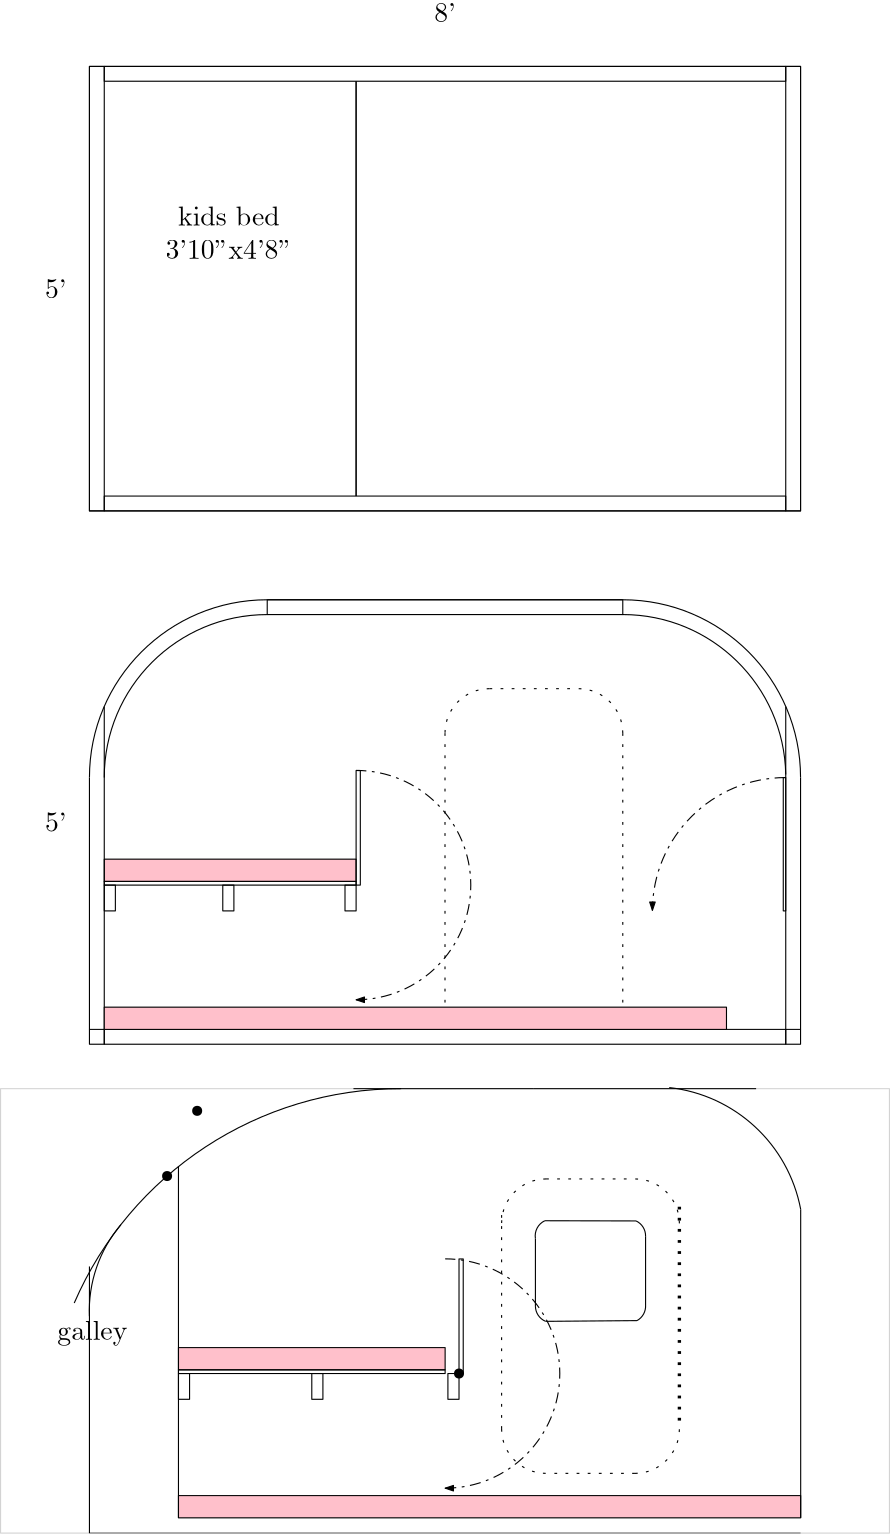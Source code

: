 <?xml version="1.0"?>
<!DOCTYPE ipe SYSTEM "ipe.dtd">
<ipe version="70005" creator="Ipe 7.1.4">
<info created="D:20150611152112" modified="D:20150629153736"/>
<ipestyle name="basic">
<symbol name="arrow/arc(spx)">
<path stroke="sym-stroke" fill="sym-stroke" pen="sym-pen">
0 0 m
-1 0.333 l
-1 -0.333 l
h
</path>
</symbol>
<symbol name="arrow/farc(spx)">
<path stroke="sym-stroke" fill="white" pen="sym-pen">
0 0 m
-1 0.333 l
-1 -0.333 l
h
</path>
</symbol>
<symbol name="mark/circle(sx)" transformations="translations">
<path fill="sym-stroke">
0.6 0 0 0.6 0 0 e
0.4 0 0 0.4 0 0 e
</path>
</symbol>
<symbol name="mark/disk(sx)" transformations="translations">
<path fill="sym-stroke">
0.6 0 0 0.6 0 0 e
</path>
</symbol>
<symbol name="mark/fdisk(sfx)" transformations="translations">
<group>
<path fill="sym-fill">
0.5 0 0 0.5 0 0 e
</path>
<path fill="sym-stroke" fillrule="eofill">
0.6 0 0 0.6 0 0 e
0.4 0 0 0.4 0 0 e
</path>
</group>
</symbol>
<symbol name="mark/box(sx)" transformations="translations">
<path fill="sym-stroke" fillrule="eofill">
-0.6 -0.6 m
0.6 -0.6 l
0.6 0.6 l
-0.6 0.6 l
h
-0.4 -0.4 m
0.4 -0.4 l
0.4 0.4 l
-0.4 0.4 l
h
</path>
</symbol>
<symbol name="mark/square(sx)" transformations="translations">
<path fill="sym-stroke">
-0.6 -0.6 m
0.6 -0.6 l
0.6 0.6 l
-0.6 0.6 l
h
</path>
</symbol>
<symbol name="mark/fsquare(sfx)" transformations="translations">
<group>
<path fill="sym-fill">
-0.5 -0.5 m
0.5 -0.5 l
0.5 0.5 l
-0.5 0.5 l
h
</path>
<path fill="sym-stroke" fillrule="eofill">
-0.6 -0.6 m
0.6 -0.6 l
0.6 0.6 l
-0.6 0.6 l
h
-0.4 -0.4 m
0.4 -0.4 l
0.4 0.4 l
-0.4 0.4 l
h
</path>
</group>
</symbol>
<symbol name="mark/cross(sx)" transformations="translations">
<group>
<path fill="sym-stroke">
-0.43 -0.57 m
0.57 0.43 l
0.43 0.57 l
-0.57 -0.43 l
h
</path>
<path fill="sym-stroke">
-0.43 0.57 m
0.57 -0.43 l
0.43 -0.57 l
-0.57 0.43 l
h
</path>
</group>
</symbol>
<symbol name="arrow/fnormal(spx)">
<path stroke="sym-stroke" fill="white" pen="sym-pen">
0 0 m
-1 0.333 l
-1 -0.333 l
h
</path>
</symbol>
<symbol name="arrow/pointed(spx)">
<path stroke="sym-stroke" fill="sym-stroke" pen="sym-pen">
0 0 m
-1 0.333 l
-0.8 0 l
-1 -0.333 l
h
</path>
</symbol>
<symbol name="arrow/fpointed(spx)">
<path stroke="sym-stroke" fill="white" pen="sym-pen">
0 0 m
-1 0.333 l
-0.8 0 l
-1 -0.333 l
h
</path>
</symbol>
<symbol name="arrow/linear(spx)">
<path stroke="sym-stroke" pen="sym-pen">
-1 0.333 m
0 0 l
-1 -0.333 l
</path>
</symbol>
<symbol name="arrow/fdouble(spx)">
<path stroke="sym-stroke" fill="white" pen="sym-pen">
0 0 m
-1 0.333 l
-1 -0.333 l
h
-1 0 m
-2 0.333 l
-2 -0.333 l
h
</path>
</symbol>
<symbol name="arrow/double(spx)">
<path stroke="sym-stroke" fill="sym-stroke" pen="sym-pen">
0 0 m
-1 0.333 l
-1 -0.333 l
h
-1 0 m
-2 0.333 l
-2 -0.333 l
h
</path>
</symbol>
<pen name="heavier" value="0.8"/>
<pen name="fat" value="1.2"/>
<pen name="ultrafat" value="2"/>
<symbolsize name="large" value="5"/>
<symbolsize name="small" value="2"/>
<symbolsize name="tiny" value="1.1"/>
<arrowsize name="large" value="10"/>
<arrowsize name="small" value="5"/>
<arrowsize name="tiny" value="3"/>
<color name="red" value="1 0 0"/>
<color name="green" value="0 1 0"/>
<color name="blue" value="0 0 1"/>
<color name="yellow" value="1 1 0"/>
<color name="orange" value="1 0.647 0"/>
<color name="gold" value="1 0.843 0"/>
<color name="purple" value="0.627 0.125 0.941"/>
<color name="gray" value="0.745"/>
<color name="brown" value="0.647 0.165 0.165"/>
<color name="navy" value="0 0 0.502"/>
<color name="pink" value="1 0.753 0.796"/>
<color name="seagreen" value="0.18 0.545 0.341"/>
<color name="turquoise" value="0.251 0.878 0.816"/>
<color name="violet" value="0.933 0.51 0.933"/>
<color name="darkblue" value="0 0 0.545"/>
<color name="darkcyan" value="0 0.545 0.545"/>
<color name="darkgray" value="0.663"/>
<color name="darkgreen" value="0 0.392 0"/>
<color name="darkmagenta" value="0.545 0 0.545"/>
<color name="darkorange" value="1 0.549 0"/>
<color name="darkred" value="0.545 0 0"/>
<color name="lightblue" value="0.678 0.847 0.902"/>
<color name="lightcyan" value="0.878 1 1"/>
<color name="lightgray" value="0.827"/>
<color name="lightgreen" value="0.565 0.933 0.565"/>
<color name="lightyellow" value="1 1 0.878"/>
<dashstyle name="dashed" value="[4] 0"/>
<dashstyle name="dotted" value="[1 3] 0"/>
<dashstyle name="dash dotted" value="[4 2 1 2] 0"/>
<dashstyle name="dash dot dotted" value="[4 2 1 2 1 2] 0"/>
<textsize name="large" value="\large"/>
<textsize name="small" value="\small"/>
<textsize name="tiny" value="\tiny"/>
<textsize name="Large" value="\Large"/>
<textsize name="LARGE" value="\LARGE"/>
<textsize name="huge" value="\huge"/>
<textsize name="Huge" value="\Huge"/>
<textsize name="footnote" value="\footnotesize"/>
<textstyle name="center" begin="\begin{center}" end="\end{center}"/>
<textstyle name="itemize" begin="\begin{itemize}" end="\end{itemize}"/>
<textstyle name="item" begin="\begin{itemize}\item{}" end="\end{itemize}"/>
<gridsize name="4 pts" value="4"/>
<gridsize name="8 pts (~3 mm)" value="8"/>
<gridsize name="16 pts (~6 mm)" value="16"/>
<gridsize name="32 pts (~12 mm)" value="32"/>
<gridsize name="10 pts (~3.5 mm)" value="10"/>
<gridsize name="20 pts (~7 mm)" value="20"/>
<gridsize name="14 pts (~5 mm)" value="14"/>
<gridsize name="28 pts (~10 mm)" value="28"/>
<gridsize name="56 pts (~20 mm)" value="56"/>
<anglesize name="90 deg" value="90"/>
<anglesize name="60 deg" value="60"/>
<anglesize name="45 deg" value="45"/>
<anglesize name="30 deg" value="30"/>
<anglesize name="22.5 deg" value="22.5"/>
<tiling name="falling" angle="-60" step="4" width="1"/>
<tiling name="rising" angle="30" step="4" width="1"/>
</ipestyle>
<page>
<layer name="alpha"/>
<view layers="alpha" active="alpha"/>
<path layer="alpha" matrix="1 0 0 0.5 208 234.613" stroke="black" fill="pink">
69.333 368 m
69.333 352 l
160 352 l
160 368 l
h
</path>
<text matrix="1 0 0 1 208 64" transformations="translations" pos="192 656" stroke="black" type="label" width="7.749" height="6.918" depth="0" halign="center" valign="baseline">8&apos;</text>
<text matrix="1 0 0 1 208 64" transformations="translations" pos="48 560" stroke="black" type="label" width="7.749" height="6.918" depth="0" valign="center">5&apos;</text>
<path matrix="1 0 0 1 208 64" stroke="black">
64 640 m
64 480 l
320 480 l
320 640 l
h
</path>
<path matrix="0.333333 0 0 1 250.667 64" stroke="black">
64 640 m
64 480 l
80 480 l
80 640 l
h
</path>
<path matrix="0.333333 0 0 1 501.333 64" stroke="black">
64 640 m
64 480 l
80 480 l
80 640 l
h
</path>
<path matrix="1 0 0 0.333333 208 490.667" stroke="black">
69.3333 640 m
69.3333 624 l
314.667 624 l
314.667 640 l
h
</path>
<path matrix="1 0 0 0.333333 208 336" stroke="black">
69.3333 640 m
69.3333 624 l
314.667 624 l
314.667 640 l
h
</path>
<path matrix="1 0 0 1 208 64" stroke="black">
160 485.333 m
160 634.667 l
</path>
<path matrix="1 0 0 1 208 64" stroke="black">
160 634.667 m
160 485.333 l
</path>
<text matrix="1 0 0 1 208 64" transformations="translations" pos="84.4552 589.635" stroke="black" type="minipage" width="59.5196" height="11.924" depth="6.95" valign="top" style="center">kids bed 3&apos;10&quot;x4&apos;8&quot;</text>
<path matrix="1 0 0 0.333333 208 144" stroke="black">
69.3333 640 m
69.3333 624 l
314.667 624 l
314.667 640 l
h
</path>
<path matrix="1 0 0 1 208 64" stroke="black">
314.667 293.333 m
314.667 288 l
320 288 l
320 293.333 l
h
</path>
<path matrix="1 0 0 1 208 64" stroke="black">
69.333 293.333 m
69.333 288 l
64 288 l
64 293.333 l
h
</path>
<path matrix="1 0 0 1 208 64" stroke="black">
128 448 m
64 0 0 64 128 384 64 384 a
</path>
<path matrix="1 0 0 1 208 64" stroke="black">
320 384 m
64 0 0 64 256 384 256 448 a
</path>
<path matrix="1 0 0 1 208 64" stroke="black">
320 384 m
320 293.333 l
</path>
<path matrix="1 0 0 1 208 64" stroke="black">
64 384 m
64 293.333 l
</path>
<path matrix="1 0 0 1 208 64" stroke="black">
128 448 m
256 448 l
</path>
<text matrix="1 0 0 1 208 -128" transformations="translations" pos="48 560" stroke="black" type="label" width="7.749" height="6.918" depth="0" valign="center">5&apos;</text>
<path matrix="1 0 0 1 208 64" stroke="black">
69.333 293.333 m
69.333 409.577 l
</path>
<path matrix="1 0 0 0.333333 208 362.667" stroke="black">
128 448 m
128 432 l
256 432 l
256 448 l
h
</path>
<path matrix="1 0 0 1 208 64" stroke="black">
128 442.667 m
58.6667 0 0 58.6667 128 384 69.3333 384 a
</path>
<path matrix="1 0 0 1 453.334 64.0001" stroke="black">
69.333 293.333 m
69.333 409.577 l
</path>
<path matrix="1 0 0 1 208 64" stroke="black">
314.667 385.114 m
58.6772 0 0 58.6772 256 384 256 442.677 a
</path>
<path matrix="1 0 0 2 208 -294.72" stroke="black">
69.333 352 m
69.333 352.667 l
160 352.667 l
160 352 l
h
</path>
<path matrix="0.25 0 0 0.58 320 205.12" stroke="black">
176 336 m
176 352 l
192 352 l
192 336 l
h
</path>
<path matrix="0.25 0 0 0.58 233.333 205.12" stroke="black">
176 336 m
176 352 l
192 352 l
192 336 l
h
</path>
<path matrix="0.25 0 0 0.58 276 205.12" stroke="black">
176 336 m
176 352 l
192 352 l
192 336 l
h
</path>
<path matrix="1 0 0 0.5 213.333 205.333" stroke="black" fill="pink">
64 320 m
64 304 l
288 304 l
288 320 l
h
</path>
<group matrix="1 0 0 1 208 64">
<path stroke="black" dash="dotted">
208 416 m
16 0 0 16 208 400 192 400 a
</path>
<path stroke="black" dash="dotted">
256 400 m
16 0 0 16 240 400 240 416 a
</path>
<path stroke="black" dash="dotted">
208 416 m
240 416 l
</path>
<path stroke="black" dash="dotted">
192 400 m
192 301.333 l
</path>
<path stroke="black" dash="dotted">
256 400 m
256 301.333 l
</path>
</group>
<path matrix="1 0 0 1 208 64" stroke="black" dash="dash dotted" rarrow="normal/tiny">
160 304 m
41.28 0 0 41.28 160 345.28 160 386.56 a
</path>
<path matrix="1 0 0 1 208 64" stroke="black">
160 345.28 m
160 386.532 l
161.515 386.532 l
161.515 345.28 l
h
</path>
<path matrix="0.0833333 0 0 1.5 496.444 -104" stroke="black">
314.667 336 m
314.667 368 l
304 368 l
304 336 l
h
</path>
<path matrix="1 0 0 1 208 64" stroke="black" dash="dash dotted" arrow="normal/tiny">
314.667 384 m
48 0 0 48 314.667 336 266.667 336.185 a
</path>
<path matrix="1 0 0 1 206.215 60.273" stroke="black">
65.7846 115.727 m
321.785 115.727 l
</path>
<path matrix="1 0 0 1 213.379 69.5023" stroke="black" fill="pink">
90.667 173.28 m
90.667 165.28 l
186.667 165.28 l
186.667 173.28 l
h
</path>
<path matrix="1 0 0 1 213.379 69.5023" stroke="black">
90.667 163.947 m
90.667 165.28 l
186.667 165.281 l
186.667 163.947 l
h
</path>
<path matrix="0.25 0 0 0.58 357.046 29.2893" stroke="black">
176 336 m
176 352 l
192 352 l
192 336 l
h
</path>
<path matrix="0.25 0 0 0.58 260.046 29.2893" stroke="black">
176 336 m
176 352 l
192 352 l
192 336 l
h
</path>
<path matrix="0.25 0 0 0.58 308.046 29.2893" stroke="black">
176 336 m
176 352 l
192 352 l
192 336 l
h
</path>
<path matrix="1 0 0 0.5 240.046 29.5023" stroke="black" fill="pink">
64 320 m
64 304 l
288 304 l
288 320 l
h
</path>
<path matrix="1 0 0 1 240.046 -111.831" stroke="black" dash="dash dotted" rarrow="normal/tiny">
160 304 m
41.28 0 0 41.28 160 345.28 160 386.56 a
</path>
<path matrix="1 0 0 1 245.046 -111.831" stroke="black">
160 345.28 m
160 386.532 l
161.515 386.532 l
161.515 345.28 l
h
</path>
<use matrix="1 0 0 1 10.3786 5.50226" name="mark/disk(sx)" pos="394.667 227.947" size="normal" stroke="black"/>
<text transformations="translations" pos="260.445 245.563" stroke="black" type="label" width="28.504" height="6.926" depth="1.93" valign="baseline">galley
</text>
<path stroke="lightgray">
560 336 m
560 176 l
240 176 l
240 336 l
h
</path>
<path matrix="1 0 0 1 4.37856 -0.49774" stroke="black" dash="dotted">
432 304 m
16 0 0 16 432 288 416 288 a
</path>
<path matrix="1 0 0 1 4.37856 5.50226" stroke="black" dash="dotted">
416 208 m
16 0 0 16 432 208 432 192 a
</path>
<path matrix="1 0 0 1 4.37856 -0.49774" stroke="black" dash="dotted">
480 288 m
16 0 0 16 464 288 464 304 a
</path>
<path matrix="1 0 0 1 4.37856 5.50226" stroke="black" dash="dotted">
464 192 m
16 0 0 16 464 208 480 208 a
</path>
<path matrix="1 0 0 1 4.37856 -0.49774" stroke="black" dash="dotted">
432 304 m
464 304 l
</path>
<path matrix="1 0 0 1 4.37856 5.50226" stroke="black" dash="dotted" pen="fat">
480 288 m
480 208 l
</path>
<path matrix="1 0 0 1 4.37856 5.50226" stroke="black" dash="dotted">
464 192 m
432 192 l
</path>
<path matrix="1 0 0 1 4.37856 5.50226" stroke="black" dash="dotted">
416 208 m
416 288 l
</path>
<path stroke="black">
432 336 m
512 336 l
</path>
<path stroke="black">
272 272 m
272 176 l
</path>
<use matrix="1 0 0 1 5.37856 -0.19774" name="mark/disk(sx)" pos="305.402 328.212" size="normal" stroke="black"/>
<path stroke="black">
367.039 336 m
432 336 l
</path>
<path stroke="black">
304.046 181.502 m
304.046 308.121 l
</path>
<path stroke="black">
528.046 292.558 m
54.2234 0 0 54.2234 474.764 282.496 480.726 336.39 a
</path>
<path stroke="black">
528.046 292.558 m
528.046 181.502 l
</path>
<path stroke="black">
384.204 336 m
128 0 0 128 384 208 266.522 258.822 a
</path>
<use name="mark/disk(sx)" pos="299.952 304.54" size="normal" stroke="black"/>
<path stroke="black">
283.308 287.026 m
48.0514 0 0 48.0514 320 256 271.987 254.084 a
</path>
<path stroke="black">
472.207 282.883 m
5.94968 0 0 5.94968 466.259 282.999 468.793 288.382 a
</path>
<path stroke="black">
432.55 282.024 m
6.02783 0 0 -6.02783 438.499 282.999 435.931 288.453 a
</path>
<path stroke="black">
472.207 258.112 m
5.96116 0 0 -5.96116 466.259 257.725 469.126 252.499 a
</path>
<path stroke="black">
432.55 257.744 m
5.94858 0 0 5.94858 438.499 257.725 436.212 252.233 a
</path>
<path stroke="black">
435.931 288.453 m
468.793 288.382 l
</path>
<path stroke="black">
472.207 282.883 m
472.207 258.112 l
</path>
<path stroke="black">
469.126 252.499 m
436.212 252.233 l
</path>
<path stroke="black">
432.55 282.024 m
432.55 257.744 l
</path>
</page>
<page>
<layer name="alpha"/>
<view layers="alpha" active="alpha"/>
<path layer="alpha" stroke="black" dash="dotted">
240 672 m
240 352 l
244.001 352 l
</path>
<path matrix="0.25 0 0 1 16 -400" stroke="black">
128 512 m
128 832 l
144 832 l
144 512 l
h
</path>
<text matrix="1 0 0 1 -72.3893 -400" transformations="translations" pos="280.389 483.637" stroke="black" type="label" width="30.441" height="6.918" depth="0" halign="center" valign="baseline">5&apos;=60&quot;</text>
<path matrix="1 0 0 1 -80 -160" stroke="black" fill="black">
128 592 m
320 832 l
</path>
<path matrix="1 0 0 1 -76 -160" stroke="black" fill="black">
128 592 m
320 832 l
</path>
<path matrix="1 0 0 1 236 -160" stroke="black" fill="black">
128 592 m
320 832 l
</path>
<path matrix="1 0 0 1 240 -160" stroke="black" fill="black">
128 592 m
320 832 l
</path>
<path matrix="1 0 0 1 -80 -160" stroke="black" fill="black">
320 832 m
324 832 l
</path>
<path matrix="1 0 0 1 -80 -160" stroke="black" fill="black">
636 832 m
640 832 l
</path>
<path matrix="1 0 0 1 240 -480" stroke="black" fill="black">
128 592 m
320 832 l
</path>
<path matrix="1 0 0 1 -76 -472" stroke="black" fill="black" dash="dotted">
128 592 m
320 832 l
</path>
<path matrix="1 0 0 1 236 -472" stroke="black" fill="black" dash="dotted">
128 592 m
320 832 l
</path>
<path matrix="1 0 0 1 -80 -160" stroke="black" fill="black">
640 832 m
640 512 l
</path>
<path matrix="1 0 0 1 -80 -160" stroke="black" fill="black">
324 520 m
342.667 520 l
</path>
<path matrix="1 0 0 1 -76 -160" stroke="black" fill="black">
320 832 m
320 512 l
</path>
<path matrix="1 0 0 1 -80 -160" stroke="black" fill="black" dash="dotted">
324 512 m
132 272 l
</path>
<path matrix="1 0 0 1 -80 -160" stroke="black" fill="black" dash="dotted">
617.333 520 m
636 520 l
</path>
<path matrix="1 0 0 1 -80 -160" stroke="black" fill="black" dash="dotted">
636 520 m
636 512 l
</path>
<path stroke="black" fill="black">
560 352 m
556 352 l
</path>
<path stroke="black" fill="black" dash="dotted">
556 352 m
364 112 l
</path>
<path stroke="black" fill="black" dash="dotted">
556 672 m
556 352 l
</path>
<path stroke="black">
52 122.667 m
52 120 l
364 120 l
364 122.667 l
h
</path>
<path matrix="1 0 0 1 -76 -469.333" stroke="black" fill="black">
128 592 m
320 832 l
</path>
<path matrix="1 0 0 1 236 -469.333" stroke="black" fill="black" dash="dotted">
128 592 m
320 832 l
</path>
<path matrix="0.25 0 0 1 332 -400" stroke="black">
128 512 m
128 832 l
144 832 l
144 512 l
h
</path>
<path stroke="black">
244 362.667 m
556 362.667 l
</path>
<path stroke="black">
244 360 m
556 360 l
</path>
<text matrix="-0.00210773 -0.999998 0.999998 -0.00210773 -387.045 1033.41" transformations="translations" pos="280.389 483.637" stroke="black" type="label" width="235.669" height="8.422" depth="3.43" valign="baseline">cross member length: $60&quot;-2\times\frac{3}{4}&quot;-2\times1.5&quot;=55.5&quot;$</text>
<text matrix="1 0 0 1 -184.389 252.363" transformations="translations" pos="280.389 483.637" stroke="black" type="label" width="174.675" height="8.422" depth="3.43" valign="baseline">$5\times 5$ sheet width: $60&quot;-2\times\frac{3}{4}&quot;=58.5&quot;$</text>
<path matrix="-1 0 0 1 416 0" stroke="black" fill="black" join="1">
360 111.2 m
360 112 l
368 112 l
368 96 l
360 96 l
360 96.8 l
367.2 96.8 l
367.2 111.2 l
360 111.2 l
</path>
<path stroke="black" fill="black" join="1">
360 111.2 m
360 112 l
368 112 l
368 96 l
360 96 l
360 96.8 l
367.2 96.8 l
367.2 111.2 l
360 111.2 l
</path>
<text matrix="1 0 0 1 16 8" transformations="translations" pos="192 96" stroke="black" type="label" width="54.601" height="6.918" depth="0" halign="center" valign="center">trailer frame</text>
<text transformations="translations" pos="96 800" stroke="black" type="label" width="251.197" height="7.473" depth="2.49" valign="baseline">base: 2 5&apos;x5&apos; sheets of 1/2&quot; plywood on top of 2x4 frame.</text>
<text transformations="translations" pos="96 784" stroke="black" type="label" width="284.074" height="6.918" depth="0" valign="baseline">IronTon frame has five cross members: Use four 2x2 and one 2x4</text>
<path matrix="0.5 0 0 0.5 -12 88" stroke="black">
128 64 m
128 48 l
144 48 l
144 64 l
h
</path>
<path matrix="1 0 0 1 -72 -160" stroke="black" fill="black" dash="dotted">
324 512 m
132 272 l
</path>
<path matrix="1 0 0 1 -72 -152" stroke="black" fill="black" dash="dotted">
324 512 m
132 272 l
</path>
<path matrix="0.5 0 0 0.5 292 88" stroke="black">
128 64 m
128 48 l
144 48 l
144 64 l
h
</path>
<path stroke="black">
60 120 m
60 112 l
356 112 l
356 120 l
h
</path>
<text transformations="translations" pos="336 688" stroke="black" type="minipage" width="160" height="108.414" depth="103.68" valign="top">Note: The bolts on the IronTon trailer are M10, so they&apos;re about .7&quot; across the corners.

Assuming the rails are 1.5&quot; wide, these bolts will be centered right where my walls meet my 2x2&apos;s. I&apos;ll have to countersink both on the edges of the 2x2&apos;s and on the edges of the walls (on the walls, this will will cut about halfway through the .75&quot; walls).

The easiest wayt to do this will be to clamp something to the edge I&apos;m countersinking.

Other solution: Rent a cut-off saw and make the whole trailer smaller, as described in the Generic Benroy plans.</text>
<path matrix="-4 0 0 4 1744.92 139.315" stroke="black" fill="black" join="1">
360 111.2 m
360 112 l
368 112 l
368 96 l
360 96 l
360 96.8 l
367.2 96.8 l
367.2 111.2 l
360 111.2 l
</path>
<path matrix="0.84 0 0 0.525 13.4022 276.515" stroke="black">
320 608 m
320 592 l
336 592 l
336 608 l
h
</path>
<path matrix="2.66667 0 0 2.66667 -436.416 -735.352" stroke="black">
272 512 m
272 496 l
288 496 l
288 512 l
h
</path>
<path matrix="1 0 0 1 -16.8525 -78.6768" stroke="black">
305.77 665.992 m
305.77 746.974 l
</path>
<path matrix="1 0 0 1 -16.8525 -78.6768" stroke="black">
305.77 746.974 m
305.77 665.713 l
289.77 665.992 l
289.77 743.037 l
</path>
<path matrix="0.756 0 0 0.3675 40.9542 360.675" stroke="black">
320 608 m
320 592 l
336 592 l
336 608 l
h
</path>
<path matrix="0.9 0 0 0.7 13.7651 120.161" stroke="black">
303.035 654.392 m
303.035 649.547 l
308.425 649.547 l
308.425 654.392 l
</path>
<path matrix="1 0 0 1 240 -496" stroke="black" fill="black">
128 592 m
320 832 l
</path>
<path stroke="black">
560 336 m
560 352 l
</path>
<path stroke="black" fill="black">
368 96 m
560 336 l
560 352 l
368 112 l
</path>
<path matrix="1 0 0 1 228 -472" stroke="black" fill="black" dash="dotted">
128 592 m
320 832 l
</path>
<text matrix="1 0 0 1 0 -16" transformations="translations" pos="96 784" stroke="black" type="label" width="280.089" height="7.473" depth="2.49" valign="baseline">The two 5x5 sheets will meet on the central (2x4) cross member</text>
<text transformations="translations" pos="96 704" stroke="black" type="label" width="368.342" height="6.926" depth="1.93" valign="baseline">Tip: If I can&apos;t get straight 2x2 lumber, buy 2x4&apos;s and split them with the table saw.</text>
</page>
<page>
<layer name="alpha"/>
<view layers="alpha" active="alpha"/>
<path layer="alpha" matrix="0.965926 0.258819 -0.258819 0.965926 189.158 13.2001" stroke="black">
128 714 m
128 710 l
</path>
<path matrix="0.965926 -0.258819 0.258819 0.965926 -173.893 129.151" stroke="black">
320 714 m
320 710 l
</path>
<path stroke="black">
128 736 m
320 736 l
</path>
<path stroke="black">
129.035 732.136 m
318.965 732.136 l
</path>
<path matrix="0.333333 0 0 0.333333 86.3686 492.136" stroke="black">
128 720 m
128 720 l
144 720 l
144 720 l
h
</path>
<path matrix="0.333333 0 0 0.333333 81.0349 492.136" stroke="black">
128 720 m
128 720 l
144 720 l
144 720 l
h
</path>
<path matrix="0.333333 0 0 0.333333 75.7011 492.136" stroke="black">
128 720 m
128 720 l
144 720 l
144 720 l
h
</path>
<path matrix="0.333333 0 0 0.333333 281.631 492.136" stroke="black">
128 720 m
128 720 l
144 720 l
144 720 l
h
</path>
<path matrix="0.333333 0 0 0.333333 276.298 492.136" stroke="black">
128 720 m
128 720 l
144 720 l
144 720 l
h
</path>
<path matrix="0.333333 0 0 0.333333 270.964 492.136" stroke="black">
128 720 m
128 720 l
144 720 l
144 720 l
h
</path>
<path matrix="1 0 0 0.333333 0 488.09" stroke="black">
329.631 732.136 m
329.631 720 l
118.368 720 l
118.368 732.136 l
h
</path>
<path matrix="0.965926 0.258819 -0.258819 0.965926 188.491 13.2001" stroke="black">
128 714 m
128 710 l
</path>
<path matrix="0.965926 -0.258819 0.258819 0.965926 -173.226 129.151" stroke="black">
320 714 m
320 710 l
</path>
<path stroke="black">
320.667 736 m
352 736 l
</path>
<path stroke="black">
319.632 732.137 m
352 732.137 l
</path>
<path stroke="black">
127.333 736 m
96 736 l
</path>
<path stroke="black">
128.368 732.136 m
96 732.136 l
</path>
<use name="mark/disk(sx)" pos="128 736" size="normal" stroke="black"/>
<text matrix="1 0 0 1 31.9995 0" transformations="translations" pos="192 720" stroke="black" type="label" width="50.145" height="6.918" depth="0" halign="center" valign="baseline">inner frame</text>
<text matrix="1 0 0 1 31.9995 3" transformations="translations" pos="192 736" stroke="black" type="label" width="19.676" height="6.918" depth="0" halign="center" valign="baseline">door</text>
<path stroke="black" arrow="normal/normal">
256 784 m
144.484 784 l
</path>
<text matrix="1 0 0 1 26 2" transformations="translations" pos="176 784" stroke="black" type="label" width="21.06" height="6.918" depth="0" halign="center" valign="baseline">front</text>
<path stroke="black">
134.369 732.136 m
134.369 728.09 l
</path>
<path stroke="black">
313.63 732.136 m
313.63 728.09 l
</path>
<path matrix="0.25 0 0 0.0625 234.432 683.136" stroke="black" fill="black">
320 784 m
320 768 l
336 768 l
336 784 l
h
</path>
<path matrix="0.04 0 0 0.04 304.912 701.416" stroke="black" fill="black">
272 768 m
288 800 l
304 768 l
272 768 l
</path>
<text transformations="translations" pos="304 720" stroke="black" type="label" width="149.052" height="6.926" depth="1.93" valign="baseline">magnet and screw or two magnets</text>
<path stroke="black" dash="dotted" arrow="normal/normal">
318.964 732.136 m
189.928 0 0 189.928 129.035 732.136 297.02 820.759 a
</path>
<text matrix="1 0 0 1 -4 -12" transformations="translations" pos="112 752" stroke="black" type="label" width="50.367" height="6.926" depth="1.93" valign="baseline">piano hinge</text>
<path matrix="0.25 0 0 0.0625 49.8356 683.136" stroke="black" fill="black">
320 784 m
320 768 l
336 768 l
336 784 l
h
</path>
<path matrix="1 0 0 0.5 -0 312.468" stroke="black">
329.631 728.09 m
329.631 720 l
118.368 720 l
118.368 728.09 l
h
</path>
<path matrix="0.25 0 0 0.0625 49.4248 627.513" stroke="black" fill="black">
320 784 m
320 768 l
336 768 l
336 784 l
h
</path>
<path matrix="0.25 0 0 0.0625 235 627.513" stroke="black" fill="black">
320 784 m
320 768 l
336 768 l
336 784 l
h
</path>
<text matrix="1 0 0 1 31.9995 8" transformations="translations" pos="192 656" stroke="black" type="label" width="26.65" height="4.289" depth="0" halign="center" valign="baseline">screen</text>
</page>
</ipe>
